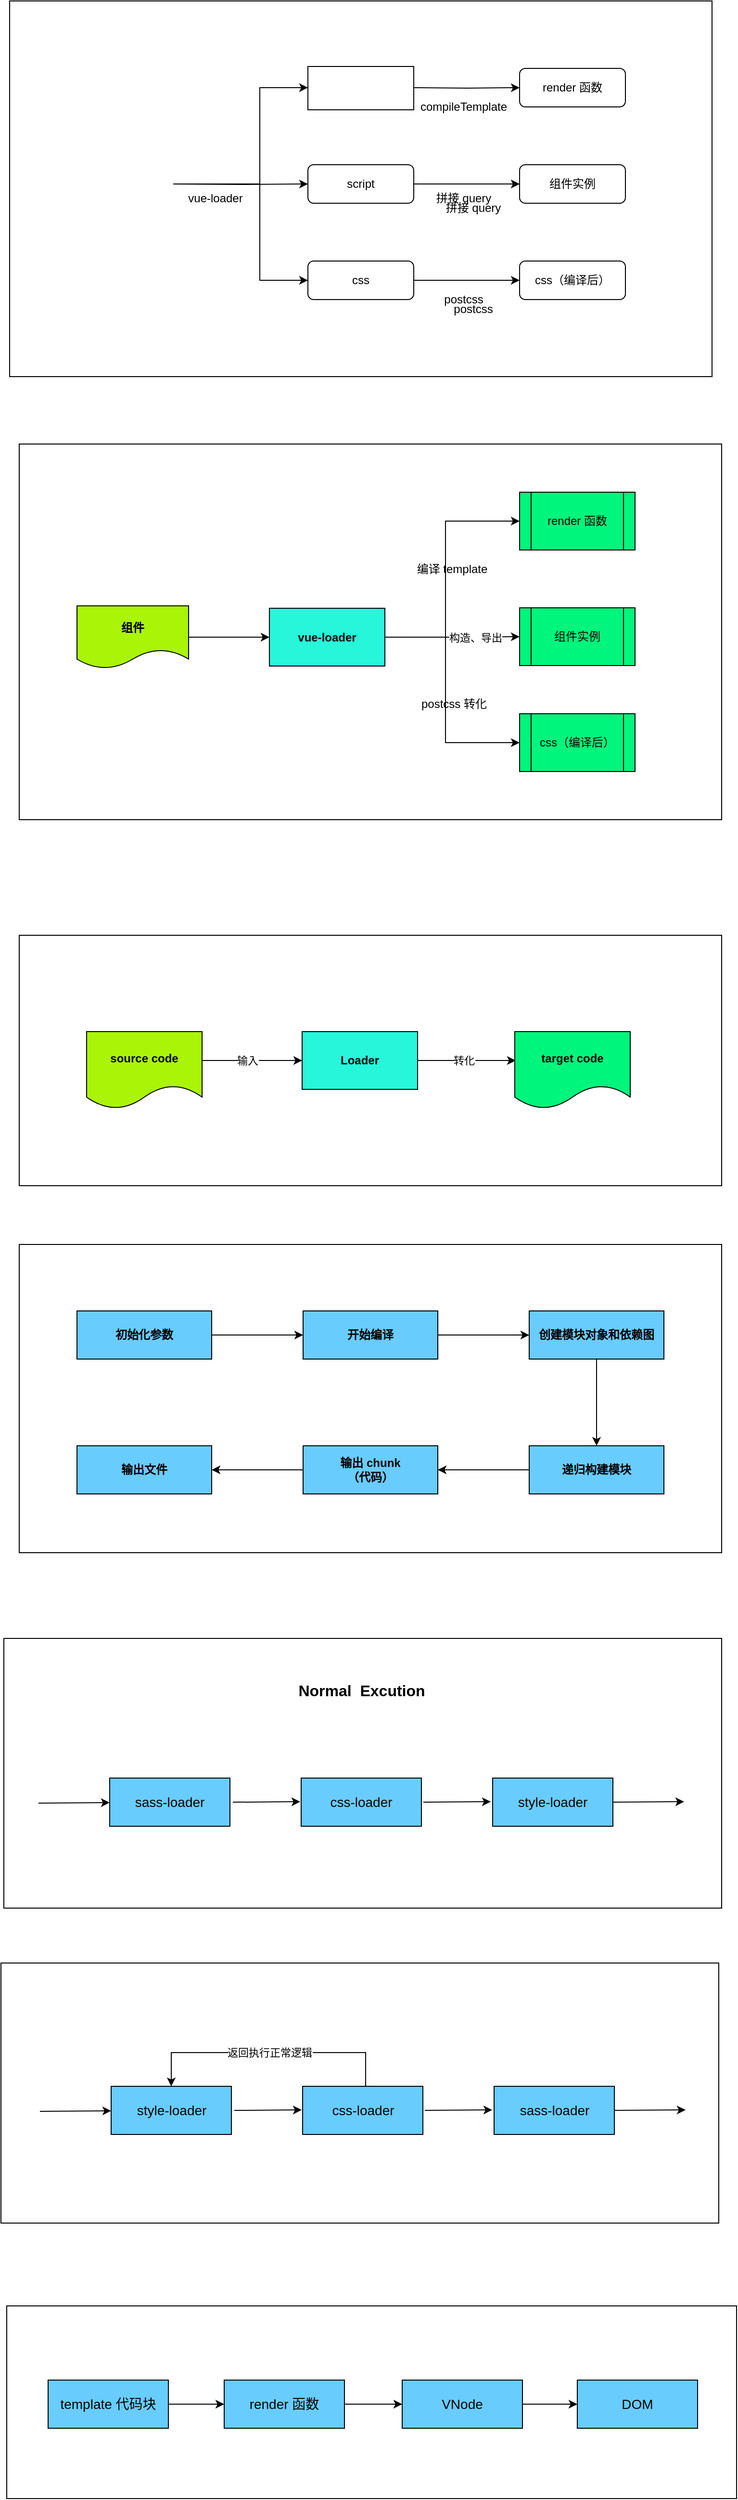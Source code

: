 <mxfile version="14.4.7" type="github">
  <diagram id="snzV0zkpX5HuJy0jhirF" name="Page-1">
    <mxGraphModel dx="946" dy="570" grid="1" gridSize="10" guides="1" tooltips="1" connect="1" arrows="1" fold="1" page="1" pageScale="1" pageWidth="3300" pageHeight="4681" math="0" shadow="0">
      <root>
        <mxCell id="0" />
        <mxCell id="1" parent="0" />
        <mxCell id="j9QSBkJXb1YhkLGrWZEg-1" value="" style="rounded=0;whiteSpace=wrap;html=1;" parent="1" vertex="1">
          <mxGeometry x="100" y="620" width="730" height="390" as="geometry" />
        </mxCell>
        <mxCell id="j9QSBkJXb1YhkLGrWZEg-6" style="edgeStyle=orthogonalEdgeStyle;rounded=0;orthogonalLoop=1;jettySize=auto;html=1;exitX=1;exitY=0.5;exitDx=0;exitDy=0;entryX=0;entryY=0.5;entryDx=0;entryDy=0;" parent="1" target="j9QSBkJXb1YhkLGrWZEg-4" edge="1">
          <mxGeometry relative="1" as="geometry">
            <mxPoint x="270" y="810" as="sourcePoint" />
          </mxGeometry>
        </mxCell>
        <mxCell id="j9QSBkJXb1YhkLGrWZEg-7" style="edgeStyle=orthogonalEdgeStyle;rounded=0;orthogonalLoop=1;jettySize=auto;html=1;exitX=1;exitY=0.5;exitDx=0;exitDy=0;entryX=0;entryY=0.5;entryDx=0;entryDy=0;" parent="1" edge="1">
          <mxGeometry relative="1" as="geometry">
            <mxPoint x="270" y="810" as="sourcePoint" />
            <mxPoint x="410" y="710" as="targetPoint" />
            <Array as="points">
              <mxPoint x="360" y="810" />
              <mxPoint x="360" y="710" />
            </Array>
          </mxGeometry>
        </mxCell>
        <mxCell id="j9QSBkJXb1YhkLGrWZEg-8" style="edgeStyle=orthogonalEdgeStyle;rounded=0;orthogonalLoop=1;jettySize=auto;html=1;exitX=1;exitY=0.5;exitDx=0;exitDy=0;entryX=0;entryY=0.5;entryDx=0;entryDy=0;" parent="1" target="j9QSBkJXb1YhkLGrWZEg-5" edge="1">
          <mxGeometry relative="1" as="geometry">
            <mxPoint x="270" y="810" as="sourcePoint" />
            <Array as="points">
              <mxPoint x="360" y="810" />
              <mxPoint x="360" y="910" />
            </Array>
          </mxGeometry>
        </mxCell>
        <mxCell id="j9QSBkJXb1YhkLGrWZEg-10" style="edgeStyle=orthogonalEdgeStyle;rounded=0;orthogonalLoop=1;jettySize=auto;html=1;exitX=1;exitY=0.5;exitDx=0;exitDy=0;" parent="1" target="j9QSBkJXb1YhkLGrWZEg-9" edge="1">
          <mxGeometry relative="1" as="geometry">
            <mxPoint x="520" y="710" as="sourcePoint" />
          </mxGeometry>
        </mxCell>
        <mxCell id="j9QSBkJXb1YhkLGrWZEg-12" style="edgeStyle=orthogonalEdgeStyle;rounded=0;orthogonalLoop=1;jettySize=auto;html=1;exitX=1;exitY=0.5;exitDx=0;exitDy=0;entryX=0;entryY=0.5;entryDx=0;entryDy=0;" parent="1" source="j9QSBkJXb1YhkLGrWZEg-4" target="j9QSBkJXb1YhkLGrWZEg-11" edge="1">
          <mxGeometry relative="1" as="geometry" />
        </mxCell>
        <mxCell id="j9QSBkJXb1YhkLGrWZEg-4" value="script" style="rounded=1;whiteSpace=wrap;html=1;" parent="1" vertex="1">
          <mxGeometry x="410" y="790" width="110" height="40" as="geometry" />
        </mxCell>
        <mxCell id="j9QSBkJXb1YhkLGrWZEg-14" style="edgeStyle=orthogonalEdgeStyle;rounded=0;orthogonalLoop=1;jettySize=auto;html=1;exitX=1;exitY=0.5;exitDx=0;exitDy=0;entryX=0;entryY=0.5;entryDx=0;entryDy=0;" parent="1" source="j9QSBkJXb1YhkLGrWZEg-5" target="j9QSBkJXb1YhkLGrWZEg-13" edge="1">
          <mxGeometry relative="1" as="geometry" />
        </mxCell>
        <mxCell id="j9QSBkJXb1YhkLGrWZEg-5" value="css" style="rounded=1;whiteSpace=wrap;html=1;" parent="1" vertex="1">
          <mxGeometry x="410" y="890" width="110" height="40" as="geometry" />
        </mxCell>
        <mxCell id="j9QSBkJXb1YhkLGrWZEg-9" value="render 函数" style="rounded=1;whiteSpace=wrap;html=1;" parent="1" vertex="1">
          <mxGeometry x="630" y="690" width="110" height="40" as="geometry" />
        </mxCell>
        <mxCell id="j9QSBkJXb1YhkLGrWZEg-11" value="组件实例" style="rounded=1;whiteSpace=wrap;html=1;" parent="1" vertex="1">
          <mxGeometry x="630" y="790" width="110" height="40" as="geometry" />
        </mxCell>
        <mxCell id="j9QSBkJXb1YhkLGrWZEg-13" value="css（编译后）" style="rounded=1;whiteSpace=wrap;html=1;" parent="1" vertex="1">
          <mxGeometry x="630" y="890" width="110" height="40" as="geometry" />
        </mxCell>
        <mxCell id="j9QSBkJXb1YhkLGrWZEg-15" value="postcss" style="text;html=1;strokeColor=none;fillColor=none;align=center;verticalAlign=middle;whiteSpace=wrap;rounded=0;" parent="1" vertex="1">
          <mxGeometry x="552" y="920" width="40" height="20" as="geometry" />
        </mxCell>
        <mxCell id="j9QSBkJXb1YhkLGrWZEg-16" value="拼接 query" style="text;html=1;strokeColor=none;fillColor=none;align=center;verticalAlign=middle;whiteSpace=wrap;rounded=0;" parent="1" vertex="1">
          <mxGeometry x="538" y="815" width="68" height="20" as="geometry" />
        </mxCell>
        <mxCell id="j9QSBkJXb1YhkLGrWZEg-17" value="compileTemplate" style="text;html=1;strokeColor=none;fillColor=none;align=center;verticalAlign=middle;whiteSpace=wrap;rounded=0;" parent="1" vertex="1">
          <mxGeometry x="538" y="720" width="68" height="20" as="geometry" />
        </mxCell>
        <mxCell id="VzhS6pNXvzRMnDDFk7cc-1" value="" style="rounded=0;whiteSpace=wrap;html=1;" parent="1" vertex="1">
          <mxGeometry x="110" y="1080" width="730" height="390" as="geometry" />
        </mxCell>
        <mxCell id="paWIo_fODG15XczuzQRw-1" value="vue-loader" style="text;html=1;strokeColor=none;fillColor=none;align=center;verticalAlign=middle;whiteSpace=wrap;rounded=0;" parent="1" vertex="1">
          <mxGeometry x="274" y="815" width="80" height="20" as="geometry" />
        </mxCell>
        <mxCell id="paWIo_fODG15XczuzQRw-2" style="edgeStyle=orthogonalEdgeStyle;rounded=0;orthogonalLoop=1;jettySize=auto;html=1;exitX=0.5;exitY=1;exitDx=0;exitDy=0;" parent="1" source="paWIo_fODG15XczuzQRw-1" target="paWIo_fODG15XczuzQRw-1" edge="1">
          <mxGeometry relative="1" as="geometry" />
        </mxCell>
        <mxCell id="paWIo_fODG15XczuzQRw-3" value="" style="rounded=0;whiteSpace=wrap;html=1;" parent="1" vertex="1">
          <mxGeometry x="410" y="688" width="110" height="45" as="geometry" />
        </mxCell>
        <mxCell id="paWIo_fODG15XczuzQRw-11" style="edgeStyle=orthogonalEdgeStyle;rounded=0;orthogonalLoop=1;jettySize=auto;html=1;exitX=1;exitY=0.5;exitDx=0;exitDy=0;entryX=0;entryY=0.5;entryDx=0;entryDy=0;" parent="1" source="paWIo_fODG15XczuzQRw-4" target="paWIo_fODG15XczuzQRw-6" edge="1">
          <mxGeometry relative="1" as="geometry" />
        </mxCell>
        <mxCell id="paWIo_fODG15XczuzQRw-4" value="&lt;b&gt;组件&lt;/b&gt;" style="shape=document;whiteSpace=wrap;html=1;boundedLbl=1;fillColor=#AAF507;" parent="1" vertex="1">
          <mxGeometry x="170" y="1248" width="116" height="65" as="geometry" />
        </mxCell>
        <mxCell id="paWIo_fODG15XczuzQRw-10" style="edgeStyle=orthogonalEdgeStyle;rounded=0;orthogonalLoop=1;jettySize=auto;html=1;exitX=1;exitY=0.5;exitDx=0;exitDy=0;entryX=0;entryY=0.5;entryDx=0;entryDy=0;" parent="1" source="paWIo_fODG15XczuzQRw-6" target="paWIo_fODG15XczuzQRw-8" edge="1">
          <mxGeometry relative="1" as="geometry" />
        </mxCell>
        <mxCell id="paWIo_fODG15XczuzQRw-23" value="构造、导出" style="edgeLabel;html=1;align=center;verticalAlign=middle;resizable=0;points=[];" parent="paWIo_fODG15XczuzQRw-10" vertex="1" connectable="0">
          <mxGeometry x="0.339" y="-1" relative="1" as="geometry">
            <mxPoint as="offset" />
          </mxGeometry>
        </mxCell>
        <mxCell id="paWIo_fODG15XczuzQRw-12" style="edgeStyle=orthogonalEdgeStyle;rounded=0;orthogonalLoop=1;jettySize=auto;html=1;exitX=1;exitY=0.5;exitDx=0;exitDy=0;entryX=0;entryY=0.5;entryDx=0;entryDy=0;" parent="1" source="paWIo_fODG15XczuzQRw-6" target="paWIo_fODG15XczuzQRw-7" edge="1">
          <mxGeometry relative="1" as="geometry">
            <mxPoint x="503" y="1280" as="sourcePoint" />
            <mxPoint x="633" y="1160" as="targetPoint" />
            <Array as="points">
              <mxPoint x="553" y="1281" />
              <mxPoint x="553" y="1160" />
            </Array>
          </mxGeometry>
        </mxCell>
        <mxCell id="paWIo_fODG15XczuzQRw-13" style="edgeStyle=orthogonalEdgeStyle;rounded=0;orthogonalLoop=1;jettySize=auto;html=1;exitX=1;exitY=0.5;exitDx=0;exitDy=0;entryX=0;entryY=0.5;entryDx=0;entryDy=0;" parent="1" source="paWIo_fODG15XczuzQRw-6" edge="1">
          <mxGeometry relative="1" as="geometry">
            <mxPoint x="503" y="1280" as="sourcePoint" />
            <mxPoint x="630" y="1390" as="targetPoint" />
            <Array as="points">
              <mxPoint x="553" y="1281" />
              <mxPoint x="553" y="1390" />
            </Array>
          </mxGeometry>
        </mxCell>
        <mxCell id="paWIo_fODG15XczuzQRw-6" value="&lt;b&gt;vue-loader&lt;/b&gt;" style="rounded=0;whiteSpace=wrap;html=1;fillColor=#27F6DA;" parent="1" vertex="1">
          <mxGeometry x="370" y="1250.5" width="120" height="60" as="geometry" />
        </mxCell>
        <mxCell id="paWIo_fODG15XczuzQRw-7" value="&lt;span&gt;render 函数&lt;/span&gt;" style="shape=process;whiteSpace=wrap;html=1;backgroundOutline=1;fillColor=#00F57C;" parent="1" vertex="1">
          <mxGeometry x="630" y="1130" width="120" height="60" as="geometry" />
        </mxCell>
        <mxCell id="paWIo_fODG15XczuzQRw-8" value="&lt;span&gt;组件实例&lt;/span&gt;" style="shape=process;whiteSpace=wrap;html=1;backgroundOutline=1;fillColor=#00F57C;" parent="1" vertex="1">
          <mxGeometry x="630" y="1250" width="120" height="60" as="geometry" />
        </mxCell>
        <mxCell id="paWIo_fODG15XczuzQRw-9" value="&lt;span&gt;css（编译后）&lt;/span&gt;" style="shape=process;whiteSpace=wrap;html=1;backgroundOutline=1;fillColor=#00F57C;" parent="1" vertex="1">
          <mxGeometry x="630" y="1360" width="120" height="60" as="geometry" />
        </mxCell>
        <mxCell id="paWIo_fODG15XczuzQRw-15" value="编译 template" style="text;html=1;strokeColor=none;fillColor=none;align=center;verticalAlign=middle;whiteSpace=wrap;rounded=0;" parent="1" vertex="1">
          <mxGeometry x="520" y="1200" width="80" height="20" as="geometry" />
        </mxCell>
        <mxCell id="paWIo_fODG15XczuzQRw-16" value="拼接 query" style="text;html=1;strokeColor=none;fillColor=none;align=center;verticalAlign=middle;whiteSpace=wrap;rounded=0;" parent="1" vertex="1">
          <mxGeometry x="548" y="825" width="68" height="20" as="geometry" />
        </mxCell>
        <mxCell id="paWIo_fODG15XczuzQRw-18" value="postcss" style="text;html=1;strokeColor=none;fillColor=none;align=center;verticalAlign=middle;whiteSpace=wrap;rounded=0;" parent="1" vertex="1">
          <mxGeometry x="562" y="930" width="40" height="20" as="geometry" />
        </mxCell>
        <mxCell id="paWIo_fODG15XczuzQRw-20" value="postcss 转化" style="text;html=1;strokeColor=none;fillColor=none;align=center;verticalAlign=middle;whiteSpace=wrap;rounded=0;" parent="1" vertex="1">
          <mxGeometry x="524" y="1340" width="76" height="20" as="geometry" />
        </mxCell>
        <mxCell id="RzEKwcw9UKyjINNDPMjQ-1" value="" style="rounded=0;whiteSpace=wrap;html=1;" parent="1" vertex="1">
          <mxGeometry x="110" y="1590" width="730" height="260" as="geometry" />
        </mxCell>
        <mxCell id="RzEKwcw9UKyjINNDPMjQ-5" value="输入" style="edgeStyle=orthogonalEdgeStyle;rounded=0;orthogonalLoop=1;jettySize=auto;html=1;exitX=1;exitY=0.5;exitDx=0;exitDy=0;entryX=0;entryY=0.5;entryDx=0;entryDy=0;" parent="1" source="RzEKwcw9UKyjINNDPMjQ-2" target="RzEKwcw9UKyjINNDPMjQ-3" edge="1">
          <mxGeometry relative="1" as="geometry">
            <Array as="points">
              <mxPoint x="300" y="1720" />
            </Array>
          </mxGeometry>
        </mxCell>
        <mxCell id="RzEKwcw9UKyjINNDPMjQ-2" value="&lt;b&gt;source code&lt;/b&gt;" style="shape=document;whiteSpace=wrap;html=1;boundedLbl=1;fillColor=#AAF507;" parent="1" vertex="1">
          <mxGeometry x="180" y="1690" width="120" height="80" as="geometry" />
        </mxCell>
        <mxCell id="RzEKwcw9UKyjINNDPMjQ-7" style="rounded=0;orthogonalLoop=1;jettySize=auto;html=1;exitX=1;exitY=0.5;exitDx=0;exitDy=0;entryX=0.008;entryY=0.375;entryDx=0;entryDy=0;entryPerimeter=0;" parent="1" source="RzEKwcw9UKyjINNDPMjQ-3" target="RzEKwcw9UKyjINNDPMjQ-4" edge="1">
          <mxGeometry relative="1" as="geometry" />
        </mxCell>
        <mxCell id="RzEKwcw9UKyjINNDPMjQ-8" value="转化" style="edgeLabel;html=1;align=center;verticalAlign=middle;resizable=0;points=[];" parent="RzEKwcw9UKyjINNDPMjQ-7" vertex="1" connectable="0">
          <mxGeometry x="0.02" y="-2" relative="1" as="geometry">
            <mxPoint x="-4" y="-2" as="offset" />
          </mxGeometry>
        </mxCell>
        <mxCell id="RzEKwcw9UKyjINNDPMjQ-3" value="&lt;b&gt;Loader&lt;/b&gt;" style="rounded=0;whiteSpace=wrap;html=1;fillColor=#27F6DA;" parent="1" vertex="1">
          <mxGeometry x="404" y="1690" width="120" height="60" as="geometry" />
        </mxCell>
        <mxCell id="RzEKwcw9UKyjINNDPMjQ-4" value="&lt;b&gt;target code&lt;/b&gt;" style="shape=document;whiteSpace=wrap;html=1;boundedLbl=1;fillColor=#00F57C;" parent="1" vertex="1">
          <mxGeometry x="625" y="1690" width="120" height="80" as="geometry" />
        </mxCell>
        <mxCell id="BaDR75QXlvPfgkzsjVeb-1" value="" style="rounded=0;whiteSpace=wrap;html=1;" parent="1" vertex="1">
          <mxGeometry x="110" y="1911" width="730" height="320" as="geometry" />
        </mxCell>
        <mxCell id="BaDR75QXlvPfgkzsjVeb-15" style="edgeStyle=orthogonalEdgeStyle;rounded=0;orthogonalLoop=1;jettySize=auto;html=1;exitX=0.5;exitY=1;exitDx=0;exitDy=0;" parent="1" source="BaDR75QXlvPfgkzsjVeb-4" target="BaDR75QXlvPfgkzsjVeb-8" edge="1">
          <mxGeometry relative="1" as="geometry" />
        </mxCell>
        <mxCell id="BaDR75QXlvPfgkzsjVeb-4" value="&lt;b&gt;创建模块对象和依赖图&lt;/b&gt;" style="rounded=0;whiteSpace=wrap;html=1;fillColor=#68CCFD;" parent="1" vertex="1">
          <mxGeometry x="640" y="1980" width="140" height="50" as="geometry" />
        </mxCell>
        <mxCell id="BaDR75QXlvPfgkzsjVeb-16" style="edgeStyle=orthogonalEdgeStyle;rounded=0;orthogonalLoop=1;jettySize=auto;html=1;exitX=0;exitY=0.5;exitDx=0;exitDy=0;entryX=1;entryY=0.5;entryDx=0;entryDy=0;" parent="1" source="BaDR75QXlvPfgkzsjVeb-8" target="BaDR75QXlvPfgkzsjVeb-12" edge="1">
          <mxGeometry relative="1" as="geometry" />
        </mxCell>
        <mxCell id="BaDR75QXlvPfgkzsjVeb-8" value="&lt;b&gt;递归构建模块&lt;/b&gt;" style="rounded=0;whiteSpace=wrap;html=1;fillColor=#68CCFD;" parent="1" vertex="1">
          <mxGeometry x="640" y="2120" width="140" height="50" as="geometry" />
        </mxCell>
        <mxCell id="BaDR75QXlvPfgkzsjVeb-14" style="edgeStyle=orthogonalEdgeStyle;rounded=0;orthogonalLoop=1;jettySize=auto;html=1;exitX=1;exitY=0.5;exitDx=0;exitDy=0;" parent="1" source="BaDR75QXlvPfgkzsjVeb-9" target="BaDR75QXlvPfgkzsjVeb-4" edge="1">
          <mxGeometry relative="1" as="geometry" />
        </mxCell>
        <mxCell id="BaDR75QXlvPfgkzsjVeb-9" value="&lt;b&gt;开始编译&lt;/b&gt;" style="rounded=0;whiteSpace=wrap;html=1;fillColor=#68CCFD;" parent="1" vertex="1">
          <mxGeometry x="405" y="1980" width="140" height="50" as="geometry" />
        </mxCell>
        <mxCell id="BaDR75QXlvPfgkzsjVeb-13" style="edgeStyle=orthogonalEdgeStyle;rounded=0;orthogonalLoop=1;jettySize=auto;html=1;exitX=1;exitY=0.5;exitDx=0;exitDy=0;entryX=0;entryY=0.5;entryDx=0;entryDy=0;" parent="1" source="BaDR75QXlvPfgkzsjVeb-10" target="BaDR75QXlvPfgkzsjVeb-9" edge="1">
          <mxGeometry relative="1" as="geometry" />
        </mxCell>
        <mxCell id="BaDR75QXlvPfgkzsjVeb-10" value="&lt;b&gt;初始化参数&lt;/b&gt;" style="rounded=0;whiteSpace=wrap;html=1;fillColor=#68CCFD;" parent="1" vertex="1">
          <mxGeometry x="170" y="1980" width="140" height="50" as="geometry" />
        </mxCell>
        <mxCell id="BaDR75QXlvPfgkzsjVeb-11" value="&lt;b&gt;输出文件&lt;/b&gt;" style="rounded=0;whiteSpace=wrap;html=1;fillColor=#68CCFD;" parent="1" vertex="1">
          <mxGeometry x="170" y="2120" width="140" height="50" as="geometry" />
        </mxCell>
        <mxCell id="BaDR75QXlvPfgkzsjVeb-17" style="edgeStyle=orthogonalEdgeStyle;rounded=0;orthogonalLoop=1;jettySize=auto;html=1;exitX=0;exitY=0.5;exitDx=0;exitDy=0;entryX=1;entryY=0.5;entryDx=0;entryDy=0;" parent="1" source="BaDR75QXlvPfgkzsjVeb-12" target="BaDR75QXlvPfgkzsjVeb-11" edge="1">
          <mxGeometry relative="1" as="geometry" />
        </mxCell>
        <mxCell id="BaDR75QXlvPfgkzsjVeb-12" value="&lt;b&gt;输出 chunk&lt;br&gt;（代码）&lt;/b&gt;" style="rounded=0;whiteSpace=wrap;html=1;fillColor=#68CCFD;" parent="1" vertex="1">
          <mxGeometry x="405" y="2120" width="140" height="50" as="geometry" />
        </mxCell>
        <mxCell id="se92k8Pp94TgG6yS_D8s-1" value="" style="rounded=0;whiteSpace=wrap;html=1;" parent="1" vertex="1">
          <mxGeometry x="94" y="2320" width="746" height="280" as="geometry" />
        </mxCell>
        <mxCell id="se92k8Pp94TgG6yS_D8s-2" value="&lt;b&gt;&lt;font style=&quot;font-size: 16px&quot;&gt;Normal&amp;nbsp; Excution&lt;/font&gt;&lt;/b&gt;" style="text;html=1;strokeColor=none;fillColor=none;align=center;verticalAlign=middle;whiteSpace=wrap;rounded=0;" parent="1" vertex="1">
          <mxGeometry x="345.5" y="2364" width="240" height="20" as="geometry" />
        </mxCell>
        <mxCell id="se92k8Pp94TgG6yS_D8s-3" value="&lt;font style=&quot;font-size: 14px&quot;&gt;sass-loader&lt;/font&gt;" style="rounded=0;whiteSpace=wrap;html=1;fillColor=#68CCFD;" parent="1" vertex="1">
          <mxGeometry x="204" y="2465" width="125" height="50" as="geometry" />
        </mxCell>
        <mxCell id="se92k8Pp94TgG6yS_D8s-4" value="&lt;font style=&quot;font-size: 14px&quot;&gt;css-loader&lt;/font&gt;" style="rounded=0;whiteSpace=wrap;html=1;fillColor=#68CCFD;" parent="1" vertex="1">
          <mxGeometry x="403" y="2465" width="125" height="50" as="geometry" />
        </mxCell>
        <mxCell id="se92k8Pp94TgG6yS_D8s-5" value="&lt;font style=&quot;font-size: 14px&quot;&gt;style-loader&lt;/font&gt;" style="rounded=0;whiteSpace=wrap;html=1;fillColor=#68CCFD;" parent="1" vertex="1">
          <mxGeometry x="602" y="2465" width="125" height="50" as="geometry" />
        </mxCell>
        <mxCell id="se92k8Pp94TgG6yS_D8s-6" value="" style="endArrow=classic;html=1;" parent="1" target="se92k8Pp94TgG6yS_D8s-3" edge="1">
          <mxGeometry width="50" height="50" relative="1" as="geometry">
            <mxPoint x="130" y="2491" as="sourcePoint" />
            <mxPoint x="100" y="2450" as="targetPoint" />
          </mxGeometry>
        </mxCell>
        <mxCell id="se92k8Pp94TgG6yS_D8s-8" value="" style="endArrow=classic;html=1;" parent="1" edge="1">
          <mxGeometry width="50" height="50" relative="1" as="geometry">
            <mxPoint x="332" y="2490.03" as="sourcePoint" />
            <mxPoint x="402" y="2489.502" as="targetPoint" />
          </mxGeometry>
        </mxCell>
        <mxCell id="se92k8Pp94TgG6yS_D8s-9" value="" style="endArrow=classic;html=1;" parent="1" edge="1">
          <mxGeometry width="50" height="50" relative="1" as="geometry">
            <mxPoint x="530" y="2490.03" as="sourcePoint" />
            <mxPoint x="600" y="2489.502" as="targetPoint" />
          </mxGeometry>
        </mxCell>
        <mxCell id="se92k8Pp94TgG6yS_D8s-10" value="" style="endArrow=classic;html=1;" parent="1" edge="1">
          <mxGeometry width="50" height="50" relative="1" as="geometry">
            <mxPoint x="727" y="2490.04" as="sourcePoint" />
            <mxPoint x="801" y="2489.498" as="targetPoint" />
          </mxGeometry>
        </mxCell>
        <mxCell id="Ru9nY3M3wf-Of37j0QYg-1" value="" style="rounded=0;whiteSpace=wrap;html=1;" parent="1" vertex="1">
          <mxGeometry x="91" y="2657" width="746" height="270" as="geometry" />
        </mxCell>
        <mxCell id="Ru9nY3M3wf-Of37j0QYg-3" value="&lt;font style=&quot;font-size: 14px&quot;&gt;style-loader&lt;/font&gt;" style="rounded=0;whiteSpace=wrap;html=1;fillColor=#68CCFD;" parent="1" vertex="1">
          <mxGeometry x="205.5" y="2785" width="125" height="50" as="geometry" />
        </mxCell>
        <mxCell id="wApG7pj1T7ZnJEhn4FP_-2" value="" style="edgeStyle=orthogonalEdgeStyle;rounded=0;orthogonalLoop=1;jettySize=auto;html=1;entryX=0.5;entryY=0;entryDx=0;entryDy=0;" parent="1" source="Ru9nY3M3wf-Of37j0QYg-4" target="Ru9nY3M3wf-Of37j0QYg-3" edge="1">
          <mxGeometry relative="1" as="geometry">
            <Array as="points">
              <mxPoint x="470" y="2750" />
              <mxPoint x="268" y="2750" />
            </Array>
          </mxGeometry>
        </mxCell>
        <mxCell id="wApG7pj1T7ZnJEhn4FP_-3" value="返回执行正常逻辑" style="edgeLabel;html=1;align=center;verticalAlign=middle;resizable=0;points=[];" parent="wApG7pj1T7ZnJEhn4FP_-2" vertex="1" connectable="0">
          <mxGeometry x="0.132" relative="1" as="geometry">
            <mxPoint x="19" as="offset" />
          </mxGeometry>
        </mxCell>
        <mxCell id="Ru9nY3M3wf-Of37j0QYg-4" value="&lt;font style=&quot;font-size: 14px&quot;&gt;css-loader&lt;/font&gt;" style="rounded=0;whiteSpace=wrap;html=1;fillColor=#68CCFD;" parent="1" vertex="1">
          <mxGeometry x="404.5" y="2785" width="125" height="50" as="geometry" />
        </mxCell>
        <mxCell id="Ru9nY3M3wf-Of37j0QYg-5" value="&lt;font style=&quot;font-size: 14px&quot;&gt;sass-loader&lt;/font&gt;" style="rounded=0;whiteSpace=wrap;html=1;fillColor=#68CCFD;" parent="1" vertex="1">
          <mxGeometry x="603.5" y="2785" width="125" height="50" as="geometry" />
        </mxCell>
        <mxCell id="Ru9nY3M3wf-Of37j0QYg-6" value="" style="endArrow=classic;html=1;" parent="1" target="Ru9nY3M3wf-Of37j0QYg-3" edge="1">
          <mxGeometry width="50" height="50" relative="1" as="geometry">
            <mxPoint x="131.5" y="2811" as="sourcePoint" />
            <mxPoint x="101.5" y="2770" as="targetPoint" />
          </mxGeometry>
        </mxCell>
        <mxCell id="Ru9nY3M3wf-Of37j0QYg-7" value="" style="endArrow=classic;html=1;" parent="1" edge="1">
          <mxGeometry width="50" height="50" relative="1" as="geometry">
            <mxPoint x="333.5" y="2810.03" as="sourcePoint" />
            <mxPoint x="403.5" y="2809.502" as="targetPoint" />
          </mxGeometry>
        </mxCell>
        <mxCell id="Ru9nY3M3wf-Of37j0QYg-8" value="" style="endArrow=classic;html=1;" parent="1" edge="1">
          <mxGeometry width="50" height="50" relative="1" as="geometry">
            <mxPoint x="531.5" y="2810.03" as="sourcePoint" />
            <mxPoint x="601.5" y="2809.502" as="targetPoint" />
          </mxGeometry>
        </mxCell>
        <mxCell id="Ru9nY3M3wf-Of37j0QYg-9" value="" style="endArrow=classic;html=1;" parent="1" edge="1">
          <mxGeometry width="50" height="50" relative="1" as="geometry">
            <mxPoint x="728.5" y="2810.04" as="sourcePoint" />
            <mxPoint x="802.5" y="2809.498" as="targetPoint" />
          </mxGeometry>
        </mxCell>
        <mxCell id="8p83QmhnNhLpj-0KWuhZ-1" value="" style="rounded=0;whiteSpace=wrap;html=1;" vertex="1" parent="1">
          <mxGeometry x="97" y="3013" width="758.5" height="200" as="geometry" />
        </mxCell>
        <mxCell id="8p83QmhnNhLpj-0KWuhZ-7" style="edgeStyle=orthogonalEdgeStyle;rounded=0;orthogonalLoop=1;jettySize=auto;html=1;exitX=1;exitY=0.5;exitDx=0;exitDy=0;entryX=0;entryY=0.5;entryDx=0;entryDy=0;" edge="1" parent="1" source="8p83QmhnNhLpj-0KWuhZ-2" target="8p83QmhnNhLpj-0KWuhZ-3">
          <mxGeometry relative="1" as="geometry" />
        </mxCell>
        <mxCell id="8p83QmhnNhLpj-0KWuhZ-2" value="&lt;font style=&quot;font-size: 14px&quot;&gt;template 代码块&lt;/font&gt;" style="rounded=0;whiteSpace=wrap;html=1;fillColor=#68CCFD;" vertex="1" parent="1">
          <mxGeometry x="140" y="3090" width="125" height="50" as="geometry" />
        </mxCell>
        <mxCell id="8p83QmhnNhLpj-0KWuhZ-8" style="edgeStyle=orthogonalEdgeStyle;rounded=0;orthogonalLoop=1;jettySize=auto;html=1;exitX=1;exitY=0.5;exitDx=0;exitDy=0;entryX=0;entryY=0.5;entryDx=0;entryDy=0;" edge="1" parent="1" source="8p83QmhnNhLpj-0KWuhZ-3" target="8p83QmhnNhLpj-0KWuhZ-4">
          <mxGeometry relative="1" as="geometry" />
        </mxCell>
        <mxCell id="8p83QmhnNhLpj-0KWuhZ-3" value="&lt;font style=&quot;font-size: 14px&quot;&gt;render 函数&lt;/font&gt;" style="rounded=0;whiteSpace=wrap;html=1;fillColor=#68CCFD;" vertex="1" parent="1">
          <mxGeometry x="323" y="3090" width="125" height="50" as="geometry" />
        </mxCell>
        <mxCell id="8p83QmhnNhLpj-0KWuhZ-9" style="edgeStyle=orthogonalEdgeStyle;rounded=0;orthogonalLoop=1;jettySize=auto;html=1;exitX=1;exitY=0.5;exitDx=0;exitDy=0;entryX=0;entryY=0.5;entryDx=0;entryDy=0;" edge="1" parent="1" source="8p83QmhnNhLpj-0KWuhZ-4" target="8p83QmhnNhLpj-0KWuhZ-5">
          <mxGeometry relative="1" as="geometry" />
        </mxCell>
        <mxCell id="8p83QmhnNhLpj-0KWuhZ-4" value="&lt;font style=&quot;font-size: 14px&quot;&gt;VNode&lt;/font&gt;" style="rounded=0;whiteSpace=wrap;html=1;fillColor=#68CCFD;" vertex="1" parent="1">
          <mxGeometry x="508" y="3090" width="125" height="50" as="geometry" />
        </mxCell>
        <mxCell id="8p83QmhnNhLpj-0KWuhZ-5" value="&lt;span style=&quot;font-size: 14px&quot;&gt;DOM&lt;/span&gt;" style="rounded=0;whiteSpace=wrap;html=1;fillColor=#68CCFD;" vertex="1" parent="1">
          <mxGeometry x="690" y="3090" width="125" height="50" as="geometry" />
        </mxCell>
      </root>
    </mxGraphModel>
  </diagram>
</mxfile>
